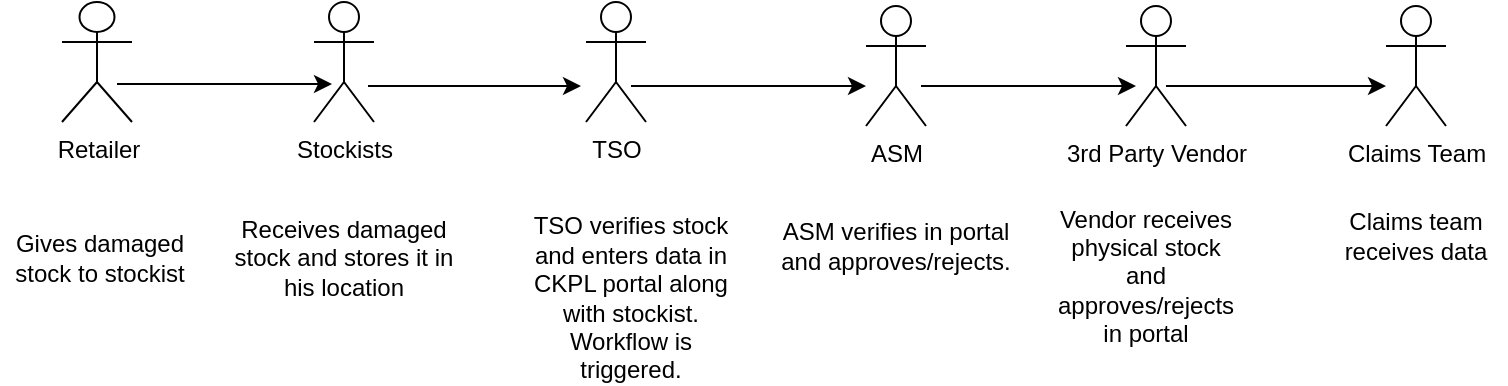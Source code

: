 <mxfile version="12.3.9" type="github" pages="1">
  <diagram id="zqJeUws0fKzhoAAnQXA7" name="Page-1">
    <mxGraphModel dx="1108" dy="482" grid="1" gridSize="10" guides="1" tooltips="1" connect="1" arrows="1" fold="1" page="1" pageScale="1" pageWidth="850" pageHeight="1100" math="0" shadow="0">
      <root>
        <mxCell id="0"/>
        <mxCell id="1" parent="0"/>
        <mxCell id="4eHrUif2tNwuf7_1i-jm-1" value="Retailer" style="shape=umlActor;verticalLabelPosition=bottom;labelBackgroundColor=#ffffff;verticalAlign=top;html=1;outlineConnect=0;" vertex="1" parent="1">
          <mxGeometry x="98" y="38" width="35" height="60" as="geometry"/>
        </mxCell>
        <mxCell id="4eHrUif2tNwuf7_1i-jm-2" value="Stockists" style="shape=umlActor;verticalLabelPosition=bottom;labelBackgroundColor=#ffffff;verticalAlign=top;html=1;outlineConnect=0;" vertex="1" parent="1">
          <mxGeometry x="224" y="38" width="30" height="60" as="geometry"/>
        </mxCell>
        <mxCell id="4eHrUif2tNwuf7_1i-jm-3" value="TSO" style="shape=umlActor;verticalLabelPosition=bottom;labelBackgroundColor=#ffffff;verticalAlign=top;html=1;outlineConnect=0;" vertex="1" parent="1">
          <mxGeometry x="360" y="38" width="30" height="60" as="geometry"/>
        </mxCell>
        <mxCell id="4eHrUif2tNwuf7_1i-jm-4" value="ASM" style="shape=umlActor;verticalLabelPosition=bottom;labelBackgroundColor=#ffffff;verticalAlign=top;html=1;outlineConnect=0;" vertex="1" parent="1">
          <mxGeometry x="500" y="40" width="30" height="60" as="geometry"/>
        </mxCell>
        <mxCell id="4eHrUif2tNwuf7_1i-jm-12" value="Gives damaged stock to stockist" style="text;html=1;strokeColor=none;fillColor=none;align=center;verticalAlign=middle;whiteSpace=wrap;rounded=0;" vertex="1" parent="1">
          <mxGeometry x="67" y="146" width="100" height="40" as="geometry"/>
        </mxCell>
        <mxCell id="4eHrUif2tNwuf7_1i-jm-14" value="Receives damaged stock and stores it in his location" style="text;html=1;strokeColor=none;fillColor=none;align=center;verticalAlign=middle;whiteSpace=wrap;rounded=0;" vertex="1" parent="1">
          <mxGeometry x="179" y="146" width="120" height="40" as="geometry"/>
        </mxCell>
        <mxCell id="4eHrUif2tNwuf7_1i-jm-20" value="TSO verifies stock and enters data in CKPL portal along with stockist. Workflow is triggered." style="text;html=1;strokeColor=none;fillColor=none;align=center;verticalAlign=middle;whiteSpace=wrap;rounded=0;" vertex="1" parent="1">
          <mxGeometry x="330" y="166" width="105" height="40" as="geometry"/>
        </mxCell>
        <mxCell id="4eHrUif2tNwuf7_1i-jm-22" value="ASM verifies in portal and approves/rejects." style="text;html=1;strokeColor=none;fillColor=none;align=center;verticalAlign=middle;whiteSpace=wrap;rounded=0;" vertex="1" parent="1">
          <mxGeometry x="455" y="135" width="120" height="50" as="geometry"/>
        </mxCell>
        <mxCell id="4eHrUif2tNwuf7_1i-jm-23" value="3rd Party Vendor" style="shape=umlActor;verticalLabelPosition=bottom;labelBackgroundColor=#ffffff;verticalAlign=top;html=1;outlineConnect=0;" vertex="1" parent="1">
          <mxGeometry x="630" y="40" width="30" height="60" as="geometry"/>
        </mxCell>
        <mxCell id="4eHrUif2tNwuf7_1i-jm-26" value="Vendor receives physical stock and approves/rejects in portal" style="text;html=1;strokeColor=none;fillColor=none;align=center;verticalAlign=middle;whiteSpace=wrap;rounded=0;" vertex="1" parent="1">
          <mxGeometry x="620" y="165" width="40" height="20" as="geometry"/>
        </mxCell>
        <mxCell id="4eHrUif2tNwuf7_1i-jm-27" value="Claims Team" style="shape=umlActor;verticalLabelPosition=bottom;labelBackgroundColor=#ffffff;verticalAlign=top;html=1;outlineConnect=0;" vertex="1" parent="1">
          <mxGeometry x="760" y="40" width="30" height="60" as="geometry"/>
        </mxCell>
        <mxCell id="4eHrUif2tNwuf7_1i-jm-28" value="Claims team receives data" style="text;html=1;strokeColor=none;fillColor=none;align=center;verticalAlign=middle;whiteSpace=wrap;rounded=0;" vertex="1" parent="1">
          <mxGeometry x="730" y="145" width="90" height="20" as="geometry"/>
        </mxCell>
        <mxCell id="4eHrUif2tNwuf7_1i-jm-30" value="" style="endArrow=classic;html=1;" edge="1" parent="1">
          <mxGeometry width="50" height="50" relative="1" as="geometry">
            <mxPoint x="125.5" y="79" as="sourcePoint"/>
            <mxPoint x="233" y="79" as="targetPoint"/>
            <Array as="points">
              <mxPoint x="193" y="79"/>
            </Array>
          </mxGeometry>
        </mxCell>
        <mxCell id="4eHrUif2tNwuf7_1i-jm-31" value="" style="endArrow=classic;html=1;" edge="1" parent="1">
          <mxGeometry width="50" height="50" relative="1" as="geometry">
            <mxPoint x="251" y="80" as="sourcePoint"/>
            <mxPoint x="357.5" y="80" as="targetPoint"/>
          </mxGeometry>
        </mxCell>
        <mxCell id="4eHrUif2tNwuf7_1i-jm-32" value="" style="endArrow=classic;html=1;" edge="1" parent="1">
          <mxGeometry width="50" height="50" relative="1" as="geometry">
            <mxPoint x="382.5" y="80" as="sourcePoint"/>
            <mxPoint x="500" y="80" as="targetPoint"/>
          </mxGeometry>
        </mxCell>
        <mxCell id="4eHrUif2tNwuf7_1i-jm-33" value="" style="endArrow=classic;html=1;" edge="1" parent="1">
          <mxGeometry width="50" height="50" relative="1" as="geometry">
            <mxPoint x="527.5" y="80" as="sourcePoint"/>
            <mxPoint x="635" y="80" as="targetPoint"/>
          </mxGeometry>
        </mxCell>
        <mxCell id="4eHrUif2tNwuf7_1i-jm-34" value="" style="endArrow=classic;html=1;" edge="1" parent="1">
          <mxGeometry width="50" height="50" relative="1" as="geometry">
            <mxPoint x="650" y="80" as="sourcePoint"/>
            <mxPoint x="760" y="80" as="targetPoint"/>
          </mxGeometry>
        </mxCell>
      </root>
    </mxGraphModel>
  </diagram>
</mxfile>
